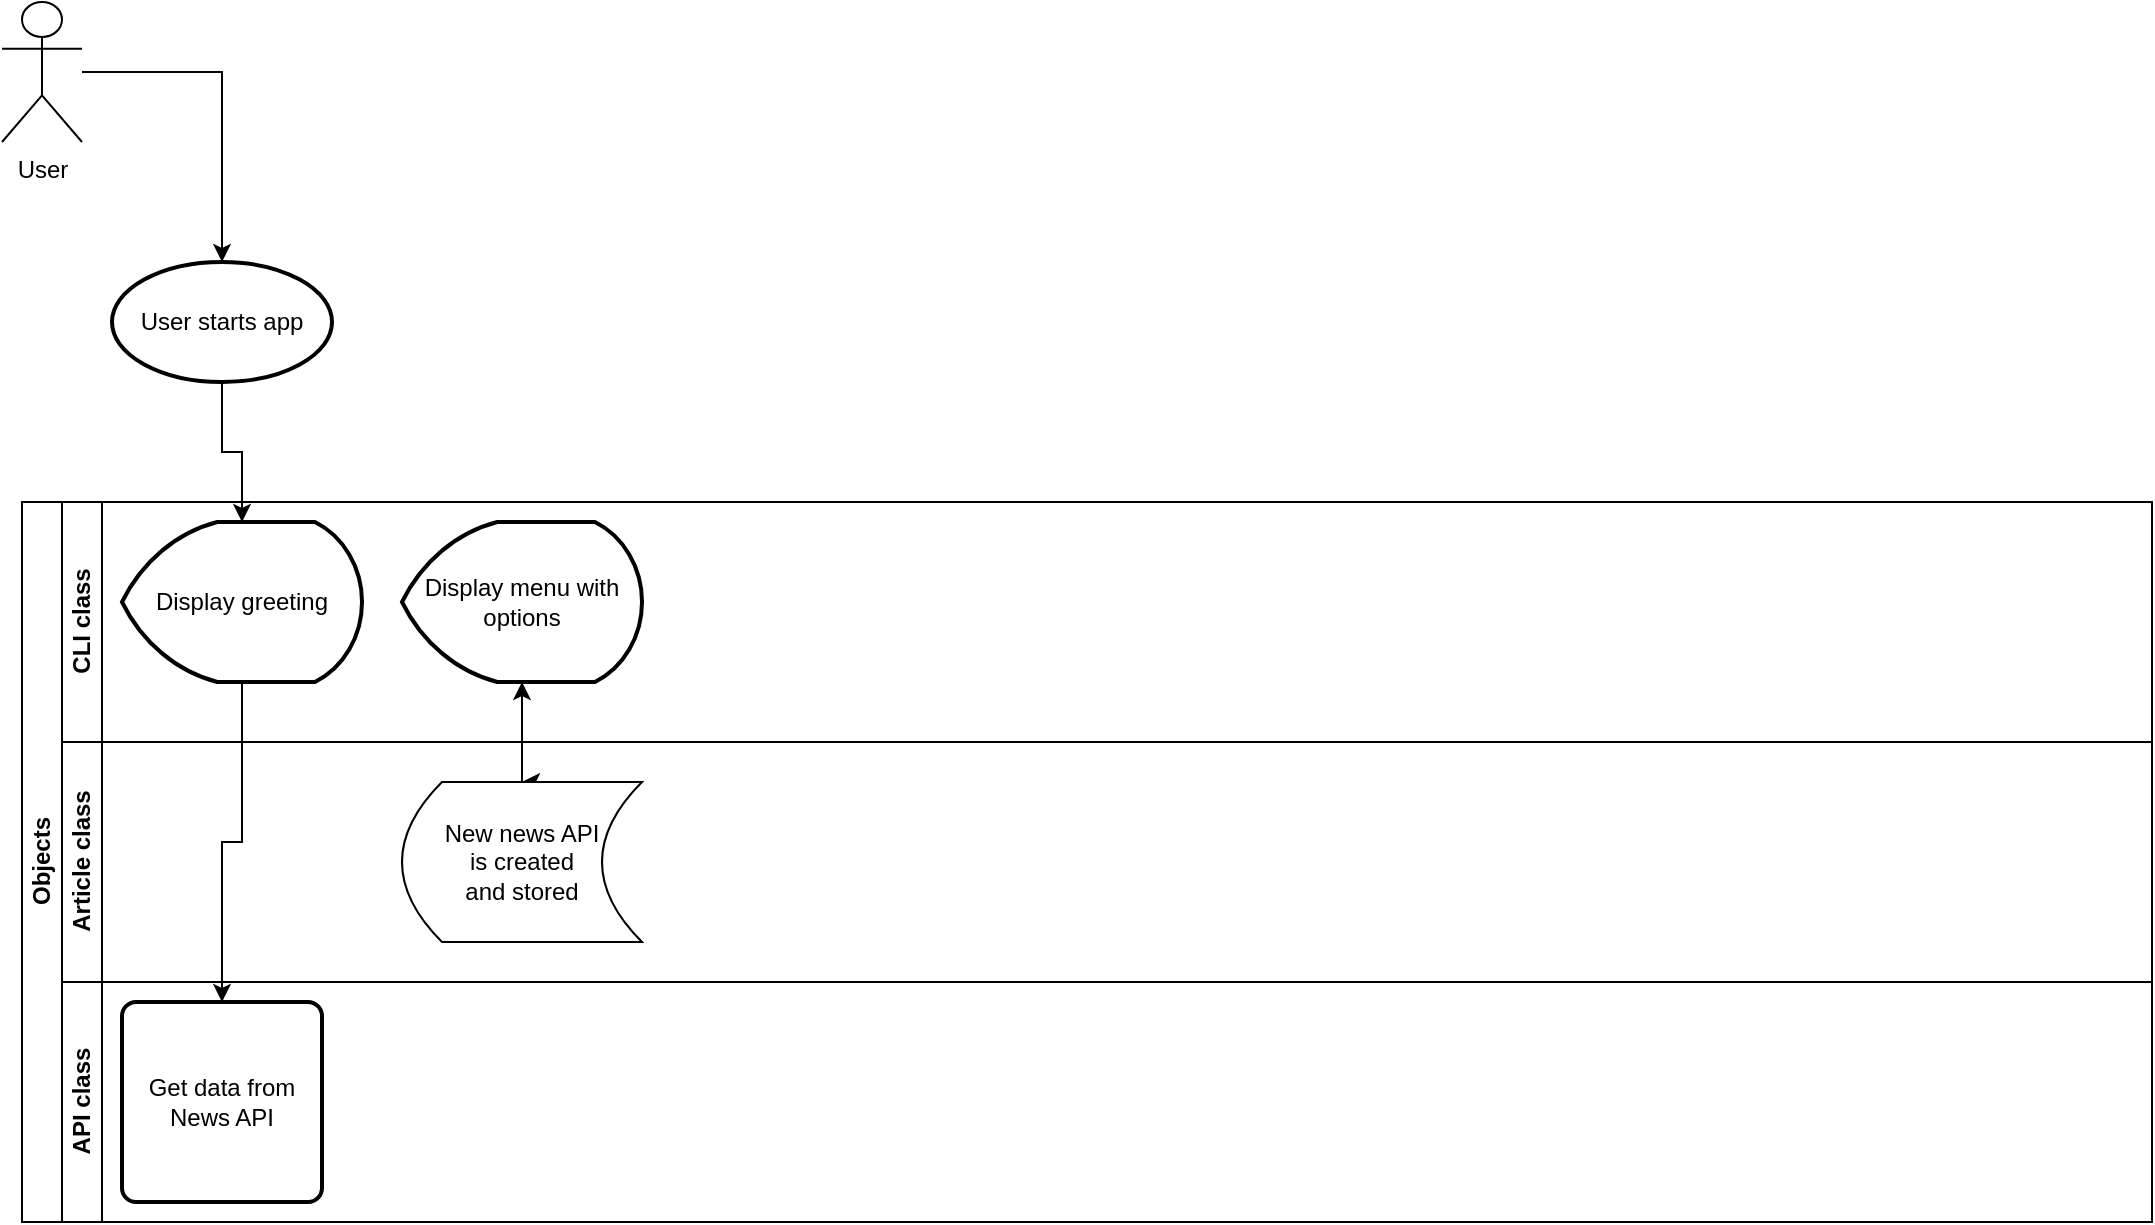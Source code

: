 <mxfile version="13.6.3" type="github">
  <diagram id="C5RBs43oDa-KdzZeNtuy" name="Page-1">
    <mxGraphModel dx="1159" dy="677" grid="1" gridSize="10" guides="1" tooltips="1" connect="1" arrows="1" fold="1" page="1" pageScale="1" pageWidth="1169" pageHeight="1654" math="0" shadow="0">
      <root>
        <mxCell id="WIyWlLk6GJQsqaUBKTNV-0" />
        <mxCell id="WIyWlLk6GJQsqaUBKTNV-1" parent="WIyWlLk6GJQsqaUBKTNV-0" />
        <mxCell id="iNumXWC2fUviBrnDW_yb-4" value="" style="edgeStyle=orthogonalEdgeStyle;rounded=0;orthogonalLoop=1;jettySize=auto;html=1;" edge="1" parent="WIyWlLk6GJQsqaUBKTNV-1" source="iNumXWC2fUviBrnDW_yb-0" target="iNumXWC2fUviBrnDW_yb-3">
          <mxGeometry relative="1" as="geometry" />
        </mxCell>
        <mxCell id="iNumXWC2fUviBrnDW_yb-0" value="User" style="shape=umlActor;verticalLabelPosition=bottom;verticalAlign=top;html=1;outlineConnect=0;" vertex="1" parent="WIyWlLk6GJQsqaUBKTNV-1">
          <mxGeometry x="90" y="20" width="40" height="70" as="geometry" />
        </mxCell>
        <mxCell id="iNumXWC2fUviBrnDW_yb-7" style="edgeStyle=orthogonalEdgeStyle;rounded=0;orthogonalLoop=1;jettySize=auto;html=1;entryX=0.5;entryY=0;entryDx=0;entryDy=0;entryPerimeter=0;" edge="1" parent="WIyWlLk6GJQsqaUBKTNV-1" source="iNumXWC2fUviBrnDW_yb-3" target="iNumXWC2fUviBrnDW_yb-5">
          <mxGeometry relative="1" as="geometry" />
        </mxCell>
        <mxCell id="iNumXWC2fUviBrnDW_yb-3" value="User starts app" style="strokeWidth=2;html=1;shape=mxgraph.flowchart.start_1;whiteSpace=wrap;" vertex="1" parent="WIyWlLk6GJQsqaUBKTNV-1">
          <mxGeometry x="145" y="150" width="110" height="60" as="geometry" />
        </mxCell>
        <mxCell id="iNumXWC2fUviBrnDW_yb-9" value="Objects" style="swimlane;html=1;childLayout=stackLayout;resizeParent=1;resizeParentMax=0;horizontal=0;startSize=20;horizontalStack=0;" vertex="1" parent="WIyWlLk6GJQsqaUBKTNV-1">
          <mxGeometry x="100" y="270" width="1065" height="360" as="geometry">
            <mxRectangle x="100" y="270" width="30" height="50" as="alternateBounds" />
          </mxGeometry>
        </mxCell>
        <mxCell id="iNumXWC2fUviBrnDW_yb-10" value="CLI class" style="swimlane;html=1;startSize=20;horizontal=0;" vertex="1" parent="iNumXWC2fUviBrnDW_yb-9">
          <mxGeometry x="20" width="1045" height="120" as="geometry" />
        </mxCell>
        <mxCell id="iNumXWC2fUviBrnDW_yb-5" value="Display greeting" style="strokeWidth=2;html=1;shape=mxgraph.flowchart.display;whiteSpace=wrap;" vertex="1" parent="iNumXWC2fUviBrnDW_yb-10">
          <mxGeometry x="30" y="10" width="120" height="80" as="geometry" />
        </mxCell>
        <mxCell id="iNumXWC2fUviBrnDW_yb-20" value="Display menu with options" style="strokeWidth=2;html=1;shape=mxgraph.flowchart.display;whiteSpace=wrap;align=center;" vertex="1" parent="iNumXWC2fUviBrnDW_yb-10">
          <mxGeometry x="170" y="10" width="120" height="80" as="geometry" />
        </mxCell>
        <mxCell id="iNumXWC2fUviBrnDW_yb-11" value="Article class" style="swimlane;html=1;startSize=20;horizontal=0;" vertex="1" parent="iNumXWC2fUviBrnDW_yb-9">
          <mxGeometry x="20" y="120" width="1045" height="120" as="geometry" />
        </mxCell>
        <mxCell id="iNumXWC2fUviBrnDW_yb-19" style="edgeStyle=orthogonalEdgeStyle;rounded=0;orthogonalLoop=1;jettySize=auto;html=1;exitX=0.75;exitY=0;exitDx=0;exitDy=0;entryX=0.5;entryY=0;entryDx=0;entryDy=0;" edge="1" parent="iNumXWC2fUviBrnDW_yb-11" source="iNumXWC2fUviBrnDW_yb-18" target="iNumXWC2fUviBrnDW_yb-18">
          <mxGeometry relative="1" as="geometry" />
        </mxCell>
        <mxCell id="iNumXWC2fUviBrnDW_yb-18" value="New news API &lt;br&gt;is created &lt;br&gt;and stored" style="shape=dataStorage;html=1;fixedSize=1;align=center;verticalAlign=middle;whiteSpace=wrap;" vertex="1" parent="iNumXWC2fUviBrnDW_yb-11">
          <mxGeometry x="170" y="20" width="120" height="80" as="geometry" />
        </mxCell>
        <mxCell id="iNumXWC2fUviBrnDW_yb-12" value="API class" style="swimlane;html=1;startSize=20;horizontal=0;" vertex="1" parent="iNumXWC2fUviBrnDW_yb-9">
          <mxGeometry x="20" y="240" width="1045" height="120" as="geometry" />
        </mxCell>
        <mxCell id="iNumXWC2fUviBrnDW_yb-6" value="Get data from News API" style="rounded=1;whiteSpace=wrap;html=1;absoluteArcSize=1;arcSize=14;strokeWidth=2;" vertex="1" parent="iNumXWC2fUviBrnDW_yb-12">
          <mxGeometry x="30" y="10" width="100" height="100" as="geometry" />
        </mxCell>
        <mxCell id="iNumXWC2fUviBrnDW_yb-8" style="edgeStyle=orthogonalEdgeStyle;rounded=0;orthogonalLoop=1;jettySize=auto;html=1;entryX=0.5;entryY=0;entryDx=0;entryDy=0;" edge="1" parent="iNumXWC2fUviBrnDW_yb-9" source="iNumXWC2fUviBrnDW_yb-5" target="iNumXWC2fUviBrnDW_yb-6">
          <mxGeometry relative="1" as="geometry" />
        </mxCell>
        <mxCell id="iNumXWC2fUviBrnDW_yb-21" style="edgeStyle=orthogonalEdgeStyle;rounded=0;orthogonalLoop=1;jettySize=auto;html=1;entryX=0.5;entryY=1;entryDx=0;entryDy=0;entryPerimeter=0;" edge="1" parent="iNumXWC2fUviBrnDW_yb-9" source="iNumXWC2fUviBrnDW_yb-18" target="iNumXWC2fUviBrnDW_yb-20">
          <mxGeometry relative="1" as="geometry" />
        </mxCell>
      </root>
    </mxGraphModel>
  </diagram>
</mxfile>
